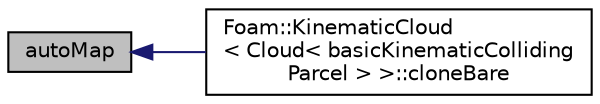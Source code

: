 digraph "autoMap"
{
  bgcolor="transparent";
  edge [fontname="Helvetica",fontsize="10",labelfontname="Helvetica",labelfontsize="10"];
  node [fontname="Helvetica",fontsize="10",shape=record];
  rankdir="LR";
  Node217 [label="autoMap",height=0.2,width=0.4,color="black", fillcolor="grey75", style="filled", fontcolor="black"];
  Node217 -> Node218 [dir="back",color="midnightblue",fontsize="10",style="solid",fontname="Helvetica"];
  Node218 [label="Foam::KinematicCloud\l\< Cloud\< basicKinematicColliding\lParcel \> \>::cloneBare",height=0.2,width=0.4,color="black",URL="$a24913.html#a519c85b79b984c70934c244a934588ca",tooltip="Construct and return bare clone based on (this) with new name. "];
}
